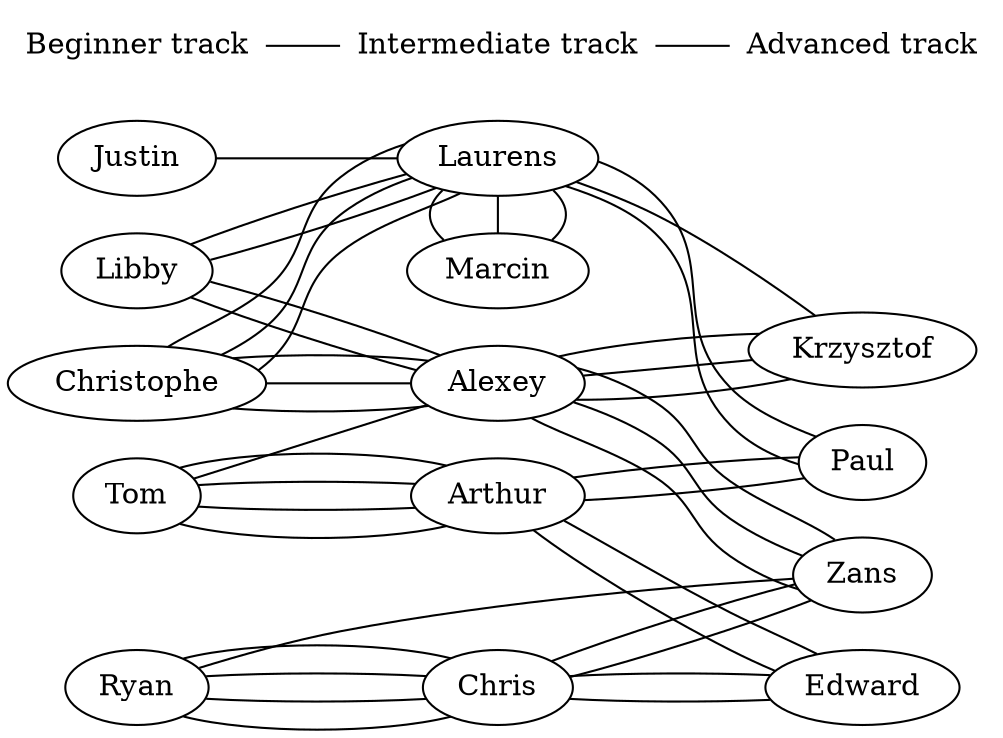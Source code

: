 
graph scheduleClashes {

	// Tuesday
	Christophe -- Alexey -- Zans;
	Christophe -- Alexey -- Zans;
	Christophe -- Alexey -- Zans;

	Ryan       -- Chris  -- Edward;
	Ryan       -- Chris  -- Edward;
	Ryan;

	// Wednesday
	Christophe -- Laurens -- Paul;
	Christophe -- Laurens -- Paul;
	Christophe -- Laurens -- Marcin;

	Ryan       -- Chris   -- Zans;
	Ryan       -- Chris   -- Zans;
    Ryan                  -- Zans;

	// Thursday
	Tom -- Arthur -- Edward;
	Tom -- Arthur -- Edward;
	Tom -- Alexey -- Krzysztof;

	Libby -- Alexey -- Krzysztof;
	Libby -- Alexey -- Krzysztof;
	Justin;

	// Friday
	Libby -- Laurens -- Marcin;
	Libby -- Laurens -- Marcin;
	Justin -- Laurens -- Krzysztof;

	Tom -- Arthur -- Paul;
	Tom -- Arthur -- Paul;


	rankdir="LR";
	node[shape=none];
	beginner -- intermediate -- advanced; // [label="scheduled concurrently with"];
	beginner[label="Beginner track"];
	intermediate[label="Intermediate track"];
	advanced[label="Advanced track"];

/*
	Christophe[label="Christophe Scholliers:\nA project based approach to learning Haskell\n6 hours"];
	Ryan[label="Ryan Moore:\nPractical Cryptography with Haskell\n6 hours"];
	Justin[label="Justin Woo:\nReal World PureScript\n2 hours"];
	Tom[label="Tom Sydney Kerckhove:\nTesting for beginners\n6 hours"];
	Libby[label="Libby Horacek:\nLearn Haskell by making a website\n4 hours"];

	Marcin[label="Marcin Szamotulski:\nTyped Protocols, Session Type Framework for Applications\n3 hours"];
	Alexey[label="Alexey Kuleshevich:\nHaskell arrays with Massiv\n6 hours"];
	Laurens[label="Laurens Duijvesteijn:\nHaskell for boring software\n6 hours"];
	Chris[label="Chris Penner:\nComonads By Example\n4 hours"];
	Arthur[label="Arthur Xavier:\nType-safe embedded domain-specific languages\n4 hours"];

	Edward[label="Edward Kmett:\nGuanxi - Logic Programming in Haskell\n4 hours"];
	Krzysztof[label="Krzysztof Gogolewski:\nLinear types\n4 hours"];
	Paul[label="Paul Kinsky:\nLazily Diffing Merkle Trees with Recursion Schemes\n4 hours"];
	Zans[label="Zans Mihejevs:\nImplementing a Dependently Typed Language from Scratch\n6 hours"];
*/

	// beginner track
	subgraph {
		rank=same;
		beginner,Christophe,Ryan,Justin,Tom,Libby;
	}

	// intermediate track
	subgraph {
		rank=same;
		intermediate,Marcin,Alexey,Laurens,Chris,Arthur;
	}

	// advanced track
	subgraph {
		rank=same;
		advanced,Edward,Krzysztof,Paul,Zans;
	}


}
